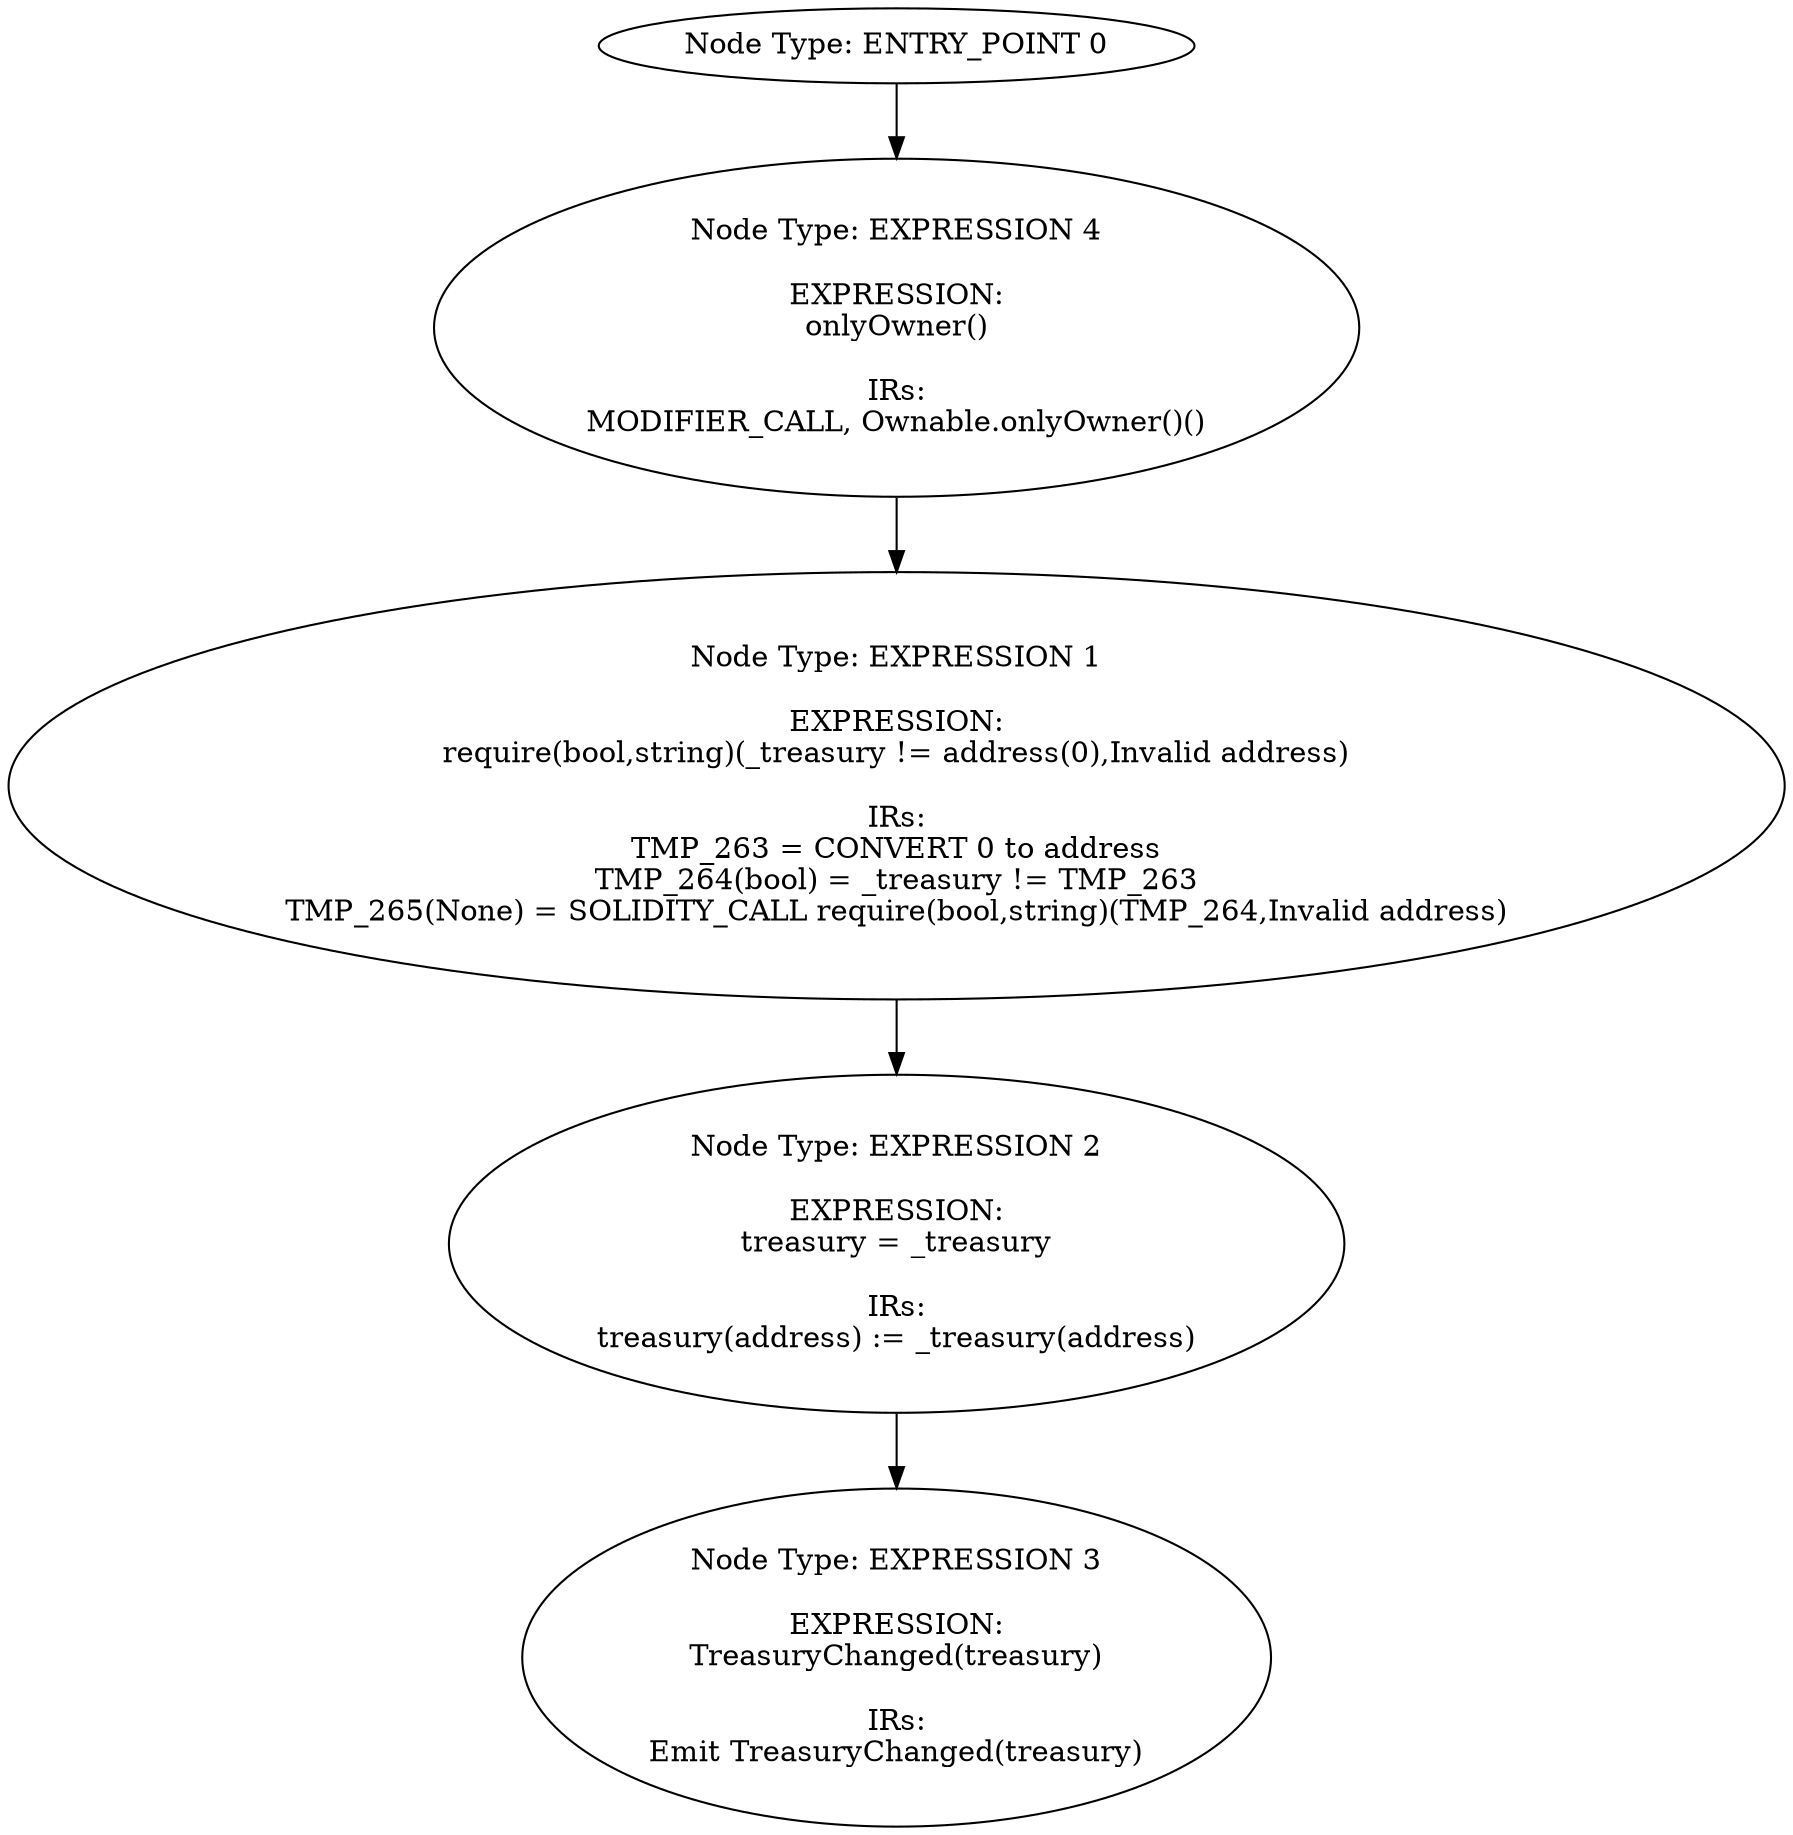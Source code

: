 digraph{
0[label="Node Type: ENTRY_POINT 0
"];
0->4;
1[label="Node Type: EXPRESSION 1

EXPRESSION:
require(bool,string)(_treasury != address(0),Invalid address)

IRs:
TMP_263 = CONVERT 0 to address
TMP_264(bool) = _treasury != TMP_263
TMP_265(None) = SOLIDITY_CALL require(bool,string)(TMP_264,Invalid address)"];
1->2;
2[label="Node Type: EXPRESSION 2

EXPRESSION:
treasury = _treasury

IRs:
treasury(address) := _treasury(address)"];
2->3;
3[label="Node Type: EXPRESSION 3

EXPRESSION:
TreasuryChanged(treasury)

IRs:
Emit TreasuryChanged(treasury)"];
4[label="Node Type: EXPRESSION 4

EXPRESSION:
onlyOwner()

IRs:
MODIFIER_CALL, Ownable.onlyOwner()()"];
4->1;
}
